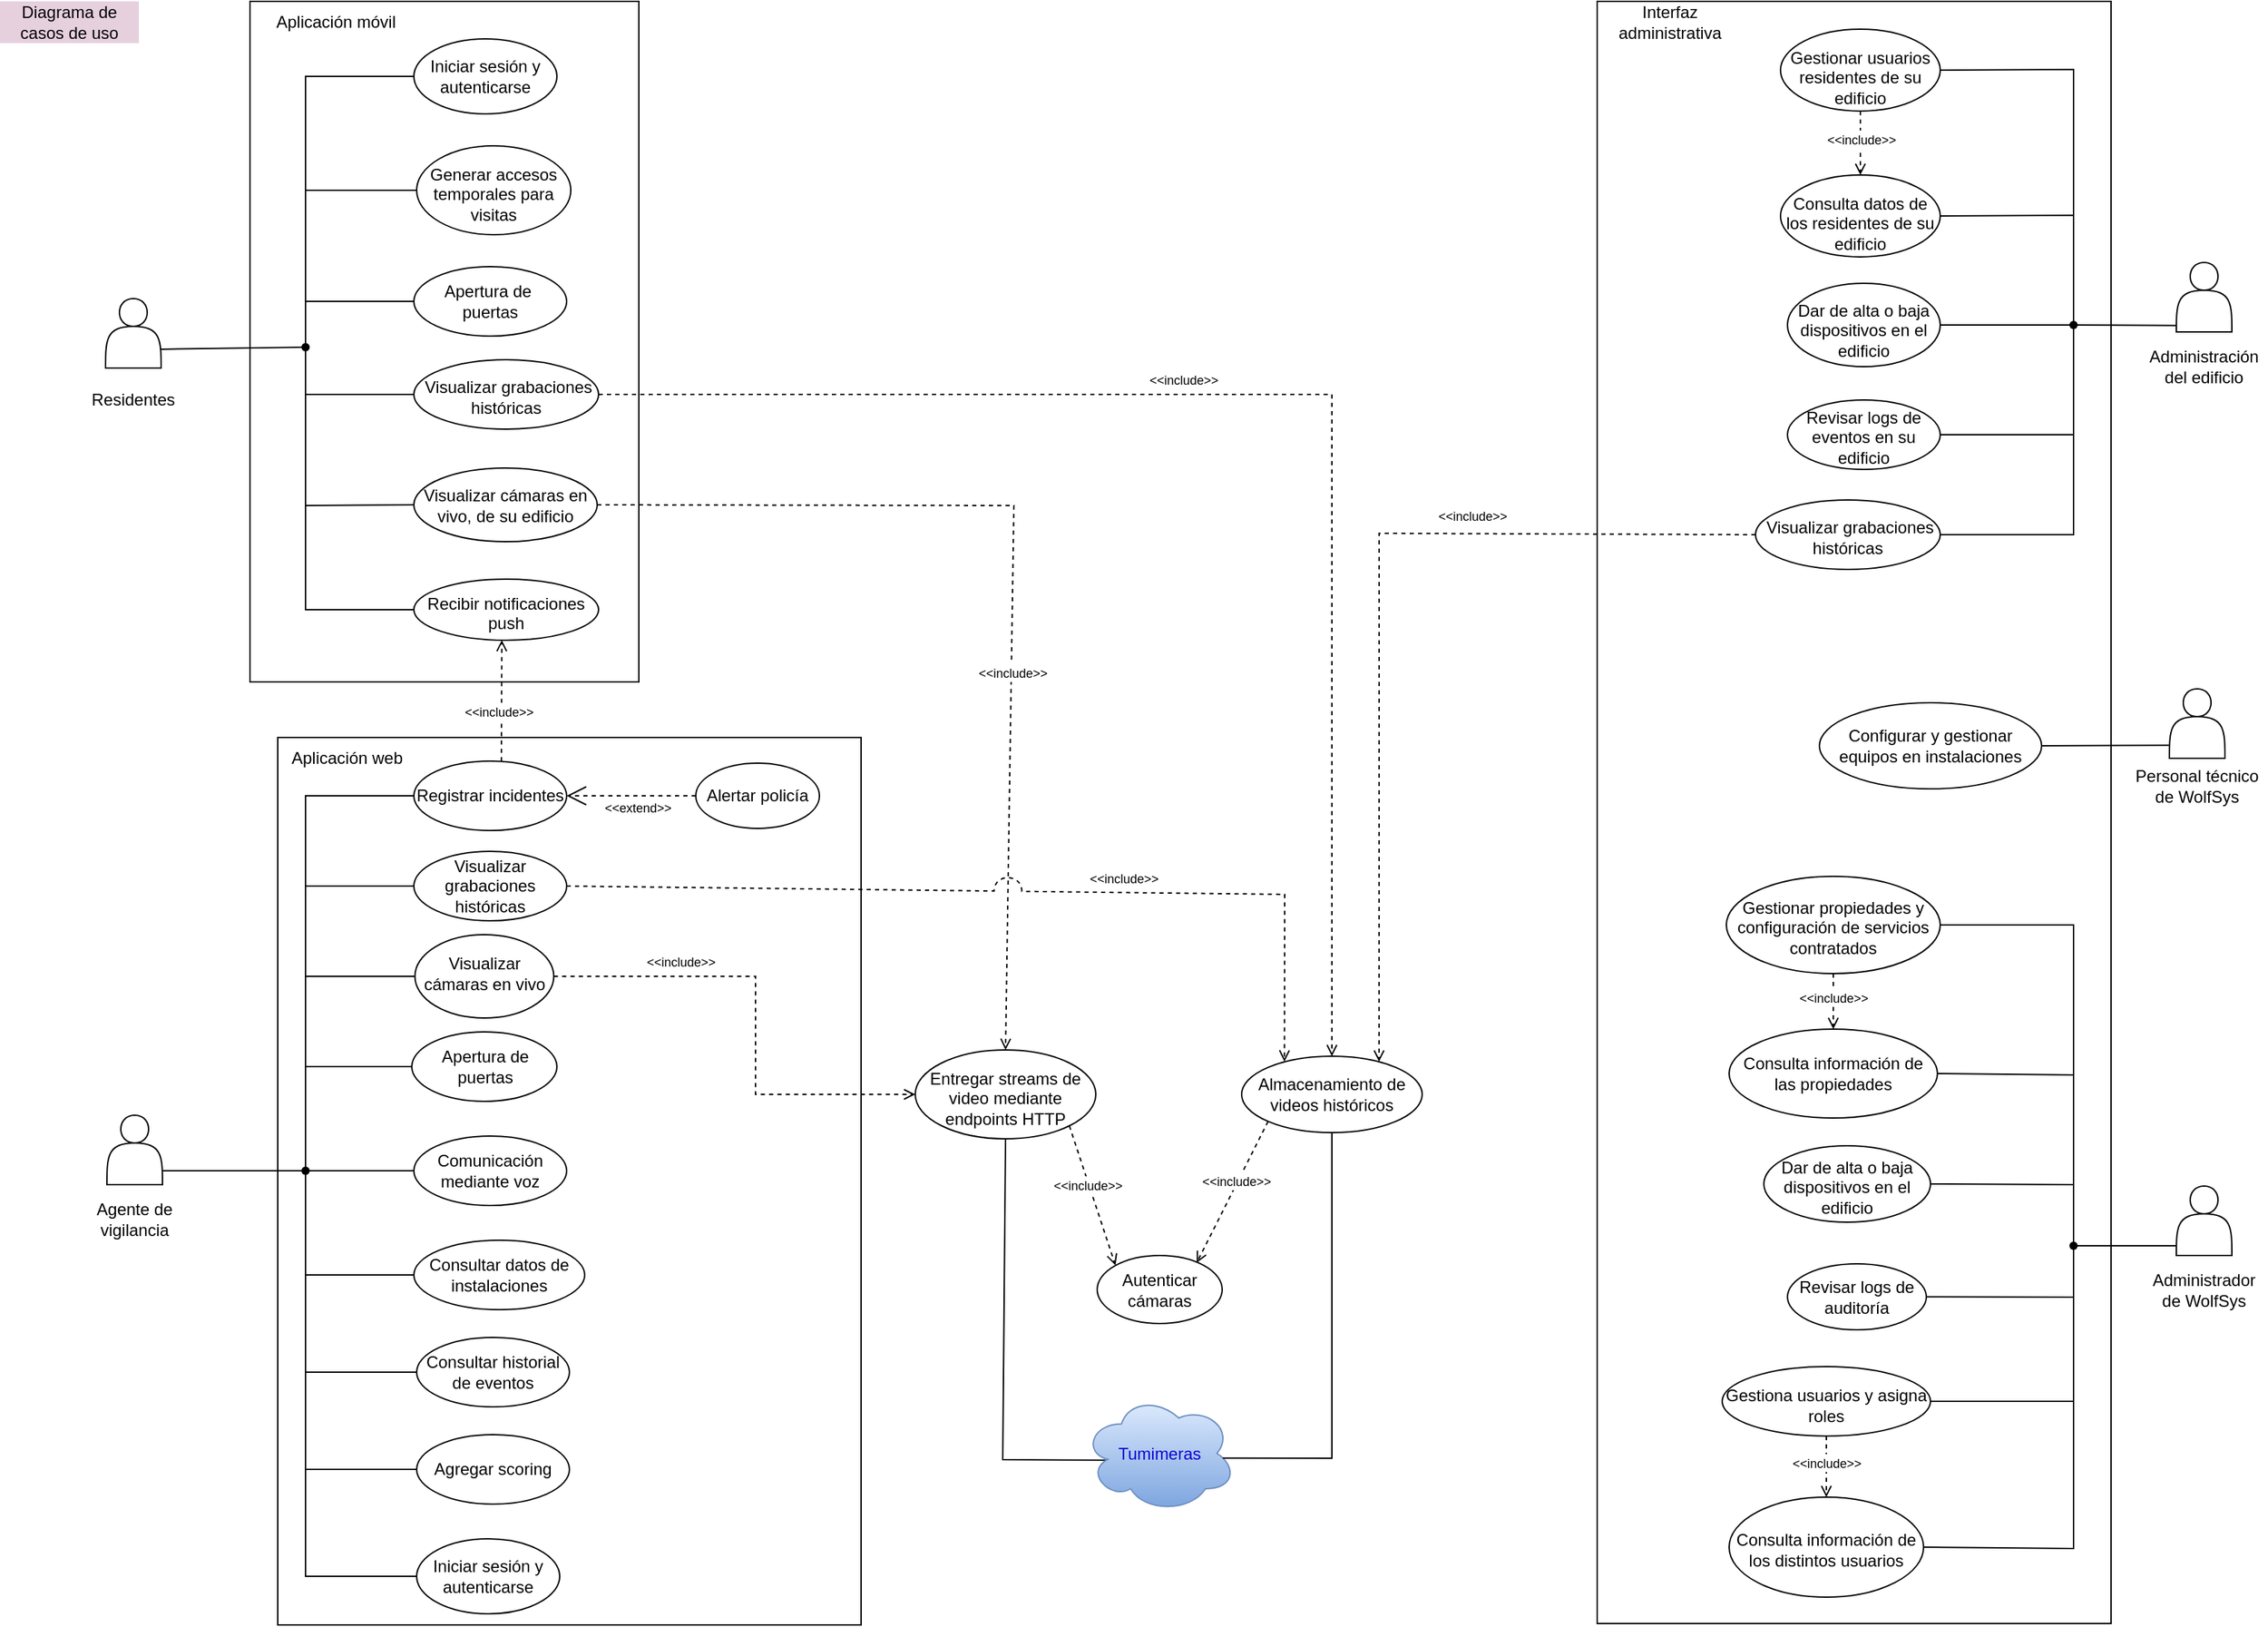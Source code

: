 <mxfile version="27.1.4">
  <diagram id="4iUrGiDWm0vwghRZuXir" name="Página-2">
    <mxGraphModel dx="1426" dy="823" grid="1" gridSize="10" guides="1" tooltips="1" connect="1" arrows="1" fold="1" page="1" pageScale="1" pageWidth="827" pageHeight="1169" math="0" shadow="0">
      <root>
        <mxCell id="0" />
        <mxCell id="1" parent="0" />
        <mxCell id="lQxWWNtqG4bDfmxigFCw-114" value="" style="group" parent="1" vertex="1" connectable="0">
          <mxGeometry x="1160" width="370" height="1168" as="geometry" />
        </mxCell>
        <mxCell id="lQxWWNtqG4bDfmxigFCw-115" value="" style="rounded=0;whiteSpace=wrap;html=1;fillColor=none;" parent="lQxWWNtqG4bDfmxigFCw-114" vertex="1">
          <mxGeometry width="370" height="1168" as="geometry" />
        </mxCell>
        <mxCell id="lQxWWNtqG4bDfmxigFCw-116" value="Interfaz administrativa" style="text;html=1;align=center;verticalAlign=middle;whiteSpace=wrap;rounded=0;" parent="lQxWWNtqG4bDfmxigFCw-114" vertex="1">
          <mxGeometry width="104.68" height="30" as="geometry" />
        </mxCell>
        <mxCell id="eDjh6nL97lz1F-s8YSqw-1" value="Diagrama de casos de uso" style="text;strokeColor=none;align=center;fillColor=#E6D0DE;html=1;verticalAlign=middle;whiteSpace=wrap;rounded=0;" parent="1" vertex="1">
          <mxGeometry x="10" width="100" height="30" as="geometry" />
        </mxCell>
        <mxCell id="KNWTGvwMhmIZGca2zw6_-7" value="&lt;div style=&quot;padding-top: 10px;&quot;&gt;&lt;font style=&quot;background-color: transparent; color: light-dark(rgb(0, 0, 0), rgb(255, 255, 255));&quot;&gt;G&lt;/font&gt;&lt;span style=&quot;background-color: transparent; color: light-dark(rgb(0, 0, 0), rgb(255, 255, 255));&quot;&gt;estionar usuarios residentes de su edificio&lt;/span&gt;&lt;/div&gt;" style="ellipse;whiteSpace=wrap;html=1;" parent="1" vertex="1">
          <mxGeometry x="1292" y="20" width="115" height="59" as="geometry" />
        </mxCell>
        <mxCell id="KNWTGvwMhmIZGca2zw6_-9" value="Dar de alta o baja dispositivos en el edificio" style="ellipse;whiteSpace=wrap;html=1;spacingTop=8;" parent="1" vertex="1">
          <mxGeometry x="1297" y="203" width="110" height="60" as="geometry" />
        </mxCell>
        <mxCell id="KNWTGvwMhmIZGca2zw6_-10" value="Revisar logs de eventos en su edificio" style="ellipse;whiteSpace=wrap;html=1;spacingTop=3;" parent="1" vertex="1">
          <mxGeometry x="1297" y="287" width="110" height="50" as="geometry" />
        </mxCell>
        <mxCell id="KNWTGvwMhmIZGca2zw6_-21" style="rounded=0;orthogonalLoop=1;jettySize=auto;html=1;entryX=1;entryY=0.5;entryDx=0;entryDy=0;endArrow=none;startFill=0;exitX=-0.008;exitY=0.813;exitDx=0;exitDy=0;exitPerimeter=0;" parent="1" source="KNWTGvwMhmIZGca2zw6_-15" target="KNWTGvwMhmIZGca2zw6_-16" edge="1">
          <mxGeometry relative="1" as="geometry" />
        </mxCell>
        <mxCell id="KNWTGvwMhmIZGca2zw6_-16" value="Configurar y gestionar equipos en instalaciones" style="ellipse;whiteSpace=wrap;html=1;" parent="1" vertex="1">
          <mxGeometry x="1320" y="505" width="160" height="62" as="geometry" />
        </mxCell>
        <mxCell id="jyVsmavHeeUqykLu8KDK-3" value="Apertura de&amp;nbsp;&lt;div&gt;puertas&lt;/div&gt;" style="ellipse;whiteSpace=wrap;html=1;" parent="1" vertex="1">
          <mxGeometry x="308" y="191" width="110" height="50" as="geometry" />
        </mxCell>
        <mxCell id="jyVsmavHeeUqykLu8KDK-9" value="Iniciar sesión y autenticarse" style="ellipse;whiteSpace=wrap;html=1;" parent="1" vertex="1">
          <mxGeometry x="308" y="27" width="103" height="54" as="geometry" />
        </mxCell>
        <mxCell id="lQxWWNtqG4bDfmxigFCw-46" style="rounded=0;orthogonalLoop=1;jettySize=auto;html=1;entryX=0.5;entryY=1;entryDx=0;entryDy=0;endArrow=none;startFill=0;exitX=0.153;exitY=0.558;exitDx=0;exitDy=0;exitPerimeter=0;" parent="1" source="fflOMiYAB2_iitW6ZZtB-2" target="dlPl0Mrd2QcQ7hibD2nx-1" edge="1">
          <mxGeometry relative="1" as="geometry">
            <mxPoint x="800.78" y="920.015" as="sourcePoint" />
            <mxPoint x="734" y="847" as="targetPoint" />
            <Array as="points">
              <mxPoint x="732" y="1050" />
            </Array>
          </mxGeometry>
        </mxCell>
        <mxCell id="fflOMiYAB2_iitW6ZZtB-2" value="Tumimeras" style="ellipse;shape=cloud;whiteSpace=wrap;html=1;fillColor=#dae8fc;strokeColor=#6c8ebf;gradientColor=#7ea6e0;fontColor=#0A03D5;" parent="1" vertex="1">
          <mxGeometry x="790" y="1003" width="110" height="85" as="geometry" />
        </mxCell>
        <mxCell id="dlPl0Mrd2QcQ7hibD2nx-1" value="Entregar streams de video mediante endpoints HTTP" style="ellipse;whiteSpace=wrap;html=1;spacingTop=5;" parent="1" vertex="1">
          <mxGeometry x="669" y="755" width="130" height="64" as="geometry" />
        </mxCell>
        <mxCell id="dlPl0Mrd2QcQ7hibD2nx-2" value="Almacenamiento de videos históricos" style="ellipse;whiteSpace=wrap;html=1;" parent="1" vertex="1">
          <mxGeometry x="904" y="759.5" width="130" height="55" as="geometry" />
        </mxCell>
        <mxCell id="EDgg9b5FQJ5HNzyZv6Cs-2" value="" style="group" parent="1" vertex="1" connectable="0">
          <mxGeometry x="76" y="227" width="60" height="90" as="geometry" />
        </mxCell>
        <mxCell id="KNWTGvwMhmIZGca2zw6_-30" value="" style="shape=actor;whiteSpace=wrap;html=1;" parent="EDgg9b5FQJ5HNzyZv6Cs-2" vertex="1">
          <mxGeometry x="10" y="-13" width="40" height="50" as="geometry" />
        </mxCell>
        <mxCell id="EDgg9b5FQJ5HNzyZv6Cs-1" value="Residentes" style="text;html=1;align=center;verticalAlign=middle;whiteSpace=wrap;rounded=0;" parent="EDgg9b5FQJ5HNzyZv6Cs-2" vertex="1">
          <mxGeometry y="45" width="60" height="30" as="geometry" />
        </mxCell>
        <mxCell id="EDgg9b5FQJ5HNzyZv6Cs-6" value="" style="group" parent="1" vertex="1" connectable="0">
          <mxGeometry x="1552" y="188" width="90" height="90" as="geometry" />
        </mxCell>
        <mxCell id="UINYbhBxGCAPwCGBpaNX-1" value="" style="shape=actor;whiteSpace=wrap;html=1;" parent="EDgg9b5FQJ5HNzyZv6Cs-6" vertex="1">
          <mxGeometry x="25" width="40" height="50" as="geometry" />
        </mxCell>
        <mxCell id="EDgg9b5FQJ5HNzyZv6Cs-5" value="Administración del edificio" style="text;html=1;align=center;verticalAlign=middle;whiteSpace=wrap;rounded=0;" parent="EDgg9b5FQJ5HNzyZv6Cs-6" vertex="1">
          <mxGeometry y="60" width="90" height="30" as="geometry" />
        </mxCell>
        <mxCell id="EDgg9b5FQJ5HNzyZv6Cs-8" value="" style="group" parent="1" vertex="1" connectable="0">
          <mxGeometry x="1542" y="495" width="100" height="90" as="geometry" />
        </mxCell>
        <mxCell id="lQxWWNtqG4bDfmxigFCw-42" value="" style="group" parent="EDgg9b5FQJ5HNzyZv6Cs-8" vertex="1" connectable="0">
          <mxGeometry width="100" height="90" as="geometry" />
        </mxCell>
        <mxCell id="KNWTGvwMhmIZGca2zw6_-15" value="" style="shape=actor;whiteSpace=wrap;html=1;" parent="lQxWWNtqG4bDfmxigFCw-42" vertex="1">
          <mxGeometry x="30" width="40" height="50" as="geometry" />
        </mxCell>
        <mxCell id="EDgg9b5FQJ5HNzyZv6Cs-7" value="Personal técnico&lt;div&gt;de WolfSys&lt;/div&gt;" style="text;html=1;align=center;verticalAlign=middle;whiteSpace=wrap;rounded=0;" parent="lQxWWNtqG4bDfmxigFCw-42" vertex="1">
          <mxGeometry y="50" width="100" height="40" as="geometry" />
        </mxCell>
        <mxCell id="EDgg9b5FQJ5HNzyZv6Cs-14" value="Gestionar propiedades y configuración de servicios contratados" style="ellipse;whiteSpace=wrap;html=1;spacingTop=3;" parent="1" vertex="1">
          <mxGeometry x="1253" y="630" width="154" height="70" as="geometry" />
        </mxCell>
        <mxCell id="EDgg9b5FQJ5HNzyZv6Cs-16" value="Dar de alta o baja dispositivos en el edificio" style="ellipse;whiteSpace=wrap;html=1;spacingTop=4;" parent="1" vertex="1">
          <mxGeometry x="1280" y="824" width="120" height="55" as="geometry" />
        </mxCell>
        <mxCell id="EDgg9b5FQJ5HNzyZv6Cs-17" value="Revisar logs de auditoría" style="ellipse;whiteSpace=wrap;html=1;" parent="1" vertex="1">
          <mxGeometry x="1297" y="909" width="100" height="47.5" as="geometry" />
        </mxCell>
        <mxCell id="EDgg9b5FQJ5HNzyZv6Cs-18" value="" style="group" parent="1" vertex="1" connectable="0">
          <mxGeometry x="1552" y="853" width="90" height="90" as="geometry" />
        </mxCell>
        <mxCell id="EDgg9b5FQJ5HNzyZv6Cs-19" value="" style="shape=actor;whiteSpace=wrap;html=1;" parent="EDgg9b5FQJ5HNzyZv6Cs-18" vertex="1">
          <mxGeometry x="25" width="40" height="50" as="geometry" />
        </mxCell>
        <mxCell id="EDgg9b5FQJ5HNzyZv6Cs-20" value="Administrador de WolfSys" style="text;html=1;align=center;verticalAlign=middle;whiteSpace=wrap;rounded=0;" parent="EDgg9b5FQJ5HNzyZv6Cs-18" vertex="1">
          <mxGeometry y="60" width="90" height="30" as="geometry" />
        </mxCell>
        <mxCell id="C1ZqNo3g0uRj0quv4tJb-1" value="" style="endArrow=none;html=1;rounded=0;entryX=0.39;entryY=0.57;entryDx=0;entryDy=0;entryPerimeter=0;exitX=0.985;exitY=0.729;exitDx=0;exitDy=0;exitPerimeter=0;" parent="1" source="KNWTGvwMhmIZGca2zw6_-30" target="C1ZqNo3g0uRj0quv4tJb-5" edge="1">
          <mxGeometry width="50" height="50" relative="1" as="geometry">
            <mxPoint x="131" y="281" as="sourcePoint" />
            <mxPoint x="225" y="283" as="targetPoint" />
          </mxGeometry>
        </mxCell>
        <mxCell id="C1ZqNo3g0uRj0quv4tJb-5" value="" style="shape=waypoint;sketch=0;fillStyle=solid;size=6;pointerEvents=1;points=[];fillColor=none;resizable=0;rotatable=0;perimeter=centerPerimeter;snapToPoint=1;" parent="1" vertex="1">
          <mxGeometry x="220" y="239" width="20" height="20" as="geometry" />
        </mxCell>
        <mxCell id="C1ZqNo3g0uRj0quv4tJb-8" value="" style="endArrow=none;html=1;rounded=0;entryX=0;entryY=0.5;entryDx=0;entryDy=0;exitX=0.567;exitY=0.4;exitDx=0;exitDy=0;exitPerimeter=0;startFill=0;" parent="1" source="C1ZqNo3g0uRj0quv4tJb-5" target="lQxWWNtqG4bDfmxigFCw-40" edge="1">
          <mxGeometry width="50" height="50" relative="1" as="geometry">
            <mxPoint x="230" y="313.0" as="sourcePoint" />
            <mxPoint x="308.0" y="437.5" as="targetPoint" />
            <Array as="points">
              <mxPoint x="230" y="438" />
            </Array>
          </mxGeometry>
        </mxCell>
        <mxCell id="C1ZqNo3g0uRj0quv4tJb-9" value="" style="endArrow=none;html=1;rounded=0;exitX=0.983;exitY=0.739;exitDx=0;exitDy=0;exitPerimeter=0;entryX=0;entryY=0.5;entryDx=0;entryDy=0;startFill=0;" parent="1" source="C1ZqNo3g0uRj0quv4tJb-5" target="lQxWWNtqG4bDfmxigFCw-52" edge="1">
          <mxGeometry width="50" height="50" relative="1" as="geometry">
            <mxPoint x="230" y="313.0" as="sourcePoint" />
            <mxPoint x="308.0" y="283.0" as="targetPoint" />
            <Array as="points">
              <mxPoint x="230" y="283" />
            </Array>
          </mxGeometry>
        </mxCell>
        <mxCell id="C1ZqNo3g0uRj0quv4tJb-11" value="" style="endArrow=none;html=1;rounded=0;entryX=0;entryY=0.5;entryDx=0;entryDy=0;exitX=0.606;exitY=0.578;exitDx=0;exitDy=0;exitPerimeter=0;startFill=0;" parent="1" source="C1ZqNo3g0uRj0quv4tJb-5" target="lQxWWNtqG4bDfmxigFCw-38" edge="1">
          <mxGeometry width="50" height="50" relative="1" as="geometry">
            <mxPoint x="230" y="313.0" as="sourcePoint" />
            <mxPoint x="308.0" y="363.0" as="targetPoint" />
            <Array as="points">
              <mxPoint x="230" y="363" />
            </Array>
          </mxGeometry>
        </mxCell>
        <mxCell id="C1ZqNo3g0uRj0quv4tJb-12" value="" style="endArrow=none;html=1;rounded=0;exitX=0.578;exitY=0.417;exitDx=0;exitDy=0;exitPerimeter=0;entryX=0;entryY=0.5;entryDx=0;entryDy=0;startFill=0;" parent="1" source="C1ZqNo3g0uRj0quv4tJb-5" target="jyVsmavHeeUqykLu8KDK-3" edge="1">
          <mxGeometry width="50" height="50" relative="1" as="geometry">
            <mxPoint x="230" y="313.0" as="sourcePoint" />
            <mxPoint x="301" y="435" as="targetPoint" />
            <Array as="points">
              <mxPoint x="230" y="216" />
            </Array>
          </mxGeometry>
        </mxCell>
        <mxCell id="f7MZcF2hOfcb5W9NIZy4-7" value="Comunicación mediante voz" style="ellipse;whiteSpace=wrap;html=1;" parent="1" vertex="1">
          <mxGeometry x="308" y="817" width="110" height="50" as="geometry" />
        </mxCell>
        <mxCell id="KNWTGvwMhmIZGca2zw6_-3" value="Consultar historial de eventos" style="ellipse;whiteSpace=wrap;html=1;" parent="1" vertex="1">
          <mxGeometry x="310" y="962" width="110" height="50" as="geometry" />
        </mxCell>
        <mxCell id="lQxWWNtqG4bDfmxigFCw-9" value="" style="endArrow=none;html=1;rounded=0;exitX=0.202;exitY=0.43;exitDx=0;exitDy=0;exitPerimeter=0;entryX=0;entryY=0.5;entryDx=0;entryDy=0;startFill=0;" parent="1" source="C1ZqNo3g0uRj0quv4tJb-5" target="lQxWWNtqG4bDfmxigFCw-53" edge="1">
          <mxGeometry width="50" height="50" relative="1" as="geometry">
            <mxPoint x="230" y="294" as="sourcePoint" />
            <mxPoint x="308.0" y="136.0" as="targetPoint" />
            <Array as="points">
              <mxPoint x="230" y="136" />
            </Array>
          </mxGeometry>
        </mxCell>
        <mxCell id="lQxWWNtqG4bDfmxigFCw-13" value="" style="group" parent="1" vertex="1" connectable="0">
          <mxGeometry x="77" y="802" width="60" height="90" as="geometry" />
        </mxCell>
        <mxCell id="3rKT1oW1F4L3wXqMYrQt-2" value="" style="shape=actor;whiteSpace=wrap;html=1;" parent="lQxWWNtqG4bDfmxigFCw-13" vertex="1">
          <mxGeometry x="10" width="40" height="50" as="geometry" />
        </mxCell>
        <mxCell id="EDgg9b5FQJ5HNzyZv6Cs-3" value="Agente de&lt;div&gt;vigilancia&lt;/div&gt;" style="text;html=1;align=center;verticalAlign=middle;whiteSpace=wrap;rounded=0;" parent="lQxWWNtqG4bDfmxigFCw-13" vertex="1">
          <mxGeometry y="60" width="60" height="30" as="geometry" />
        </mxCell>
        <mxCell id="lQxWWNtqG4bDfmxigFCw-15" value="" style="endArrow=none;html=1;rounded=0;exitX=0.998;exitY=0.8;exitDx=0;exitDy=0;entryX=0.39;entryY=0.57;entryDx=0;entryDy=0;entryPerimeter=0;exitPerimeter=0;" parent="1" source="3rKT1oW1F4L3wXqMYrQt-2" target="lQxWWNtqG4bDfmxigFCw-16" edge="1">
          <mxGeometry width="50" height="50" relative="1" as="geometry">
            <mxPoint x="127" y="843" as="sourcePoint" />
            <mxPoint x="225" y="843" as="targetPoint" />
          </mxGeometry>
        </mxCell>
        <mxCell id="lQxWWNtqG4bDfmxigFCw-16" value="" style="shape=waypoint;sketch=0;fillStyle=solid;size=6;pointerEvents=1;points=[];fillColor=none;resizable=0;rotatable=0;perimeter=centerPerimeter;snapToPoint=1;" parent="1" vertex="1">
          <mxGeometry x="220" y="832" width="20" height="20" as="geometry" />
        </mxCell>
        <mxCell id="lQxWWNtqG4bDfmxigFCw-17" value="" style="endArrow=none;html=1;rounded=0;entryX=0;entryY=0.5;entryDx=0;entryDy=0;exitX=0.567;exitY=0.4;exitDx=0;exitDy=0;exitPerimeter=0;startFill=0;" parent="1" source="lQxWWNtqG4bDfmxigFCw-16" target="lQxWWNtqG4bDfmxigFCw-36" edge="1">
          <mxGeometry width="50" height="50" relative="1" as="geometry">
            <mxPoint x="230" y="873.0" as="sourcePoint" />
            <mxPoint x="308.0" y="987" as="targetPoint" />
            <Array as="points">
              <mxPoint x="230" y="1057" />
            </Array>
          </mxGeometry>
        </mxCell>
        <mxCell id="lQxWWNtqG4bDfmxigFCw-18" value="" style="endArrow=none;html=1;rounded=0;exitX=0.983;exitY=0.739;exitDx=0;exitDy=0;exitPerimeter=0;entryX=0;entryY=0.5;entryDx=0;entryDy=0;startFill=0;" parent="1" source="lQxWWNtqG4bDfmxigFCw-16" target="f7MZcF2hOfcb5W9NIZy4-7" edge="1">
          <mxGeometry width="50" height="50" relative="1" as="geometry">
            <mxPoint x="230" y="873.0" as="sourcePoint" />
            <mxPoint x="308" y="843" as="targetPoint" />
          </mxGeometry>
        </mxCell>
        <mxCell id="lQxWWNtqG4bDfmxigFCw-19" value="" style="endArrow=none;html=1;rounded=0;entryX=0;entryY=0.5;entryDx=0;entryDy=0;exitX=0.606;exitY=0.578;exitDx=0;exitDy=0;exitPerimeter=0;startFill=0;" parent="1" source="lQxWWNtqG4bDfmxigFCw-16" target="KNWTGvwMhmIZGca2zw6_-3" edge="1">
          <mxGeometry width="50" height="50" relative="1" as="geometry">
            <mxPoint x="230" y="873.0" as="sourcePoint" />
            <mxPoint x="308" y="923" as="targetPoint" />
            <Array as="points">
              <mxPoint x="230" y="987" />
            </Array>
          </mxGeometry>
        </mxCell>
        <mxCell id="lQxWWNtqG4bDfmxigFCw-20" value="" style="endArrow=none;html=1;rounded=0;exitX=0.578;exitY=0.417;exitDx=0;exitDy=0;exitPerimeter=0;entryX=0;entryY=0.5;entryDx=0;entryDy=0;startFill=0;" parent="1" source="lQxWWNtqG4bDfmxigFCw-16" target="lQxWWNtqG4bDfmxigFCw-64" edge="1">
          <mxGeometry width="50" height="50" relative="1" as="geometry">
            <mxPoint x="230" y="808.0" as="sourcePoint" />
            <mxPoint x="308.0" y="702" as="targetPoint" />
            <Array as="points">
              <mxPoint x="230" y="702" />
            </Array>
          </mxGeometry>
        </mxCell>
        <mxCell id="lQxWWNtqG4bDfmxigFCw-21" value="" style="endArrow=none;html=1;rounded=0;exitX=0.202;exitY=0.43;exitDx=0;exitDy=0;exitPerimeter=0;entryX=0;entryY=0.5;entryDx=0;entryDy=0;startFill=0;" parent="1" source="lQxWWNtqG4bDfmxigFCw-16" target="lQxWWNtqG4bDfmxigFCw-65" edge="1">
          <mxGeometry width="50" height="50" relative="1" as="geometry">
            <mxPoint x="230" y="789" as="sourcePoint" />
            <mxPoint x="308" y="637" as="targetPoint" />
            <Array as="points">
              <mxPoint x="230" y="637" />
            </Array>
          </mxGeometry>
        </mxCell>
        <mxCell id="lQxWWNtqG4bDfmxigFCw-22" value="" style="endArrow=none;html=1;rounded=0;exitX=0.762;exitY=0.121;exitDx=0;exitDy=0;exitPerimeter=0;entryX=0;entryY=0.5;entryDx=0;entryDy=0;startFill=0;" parent="1" source="lQxWWNtqG4bDfmxigFCw-16" target="lQxWWNtqG4bDfmxigFCw-33" edge="1">
          <mxGeometry width="50" height="50" relative="1" as="geometry">
            <mxPoint x="291" y="818" as="sourcePoint" />
            <mxPoint x="308" y="572" as="targetPoint" />
            <Array as="points">
              <mxPoint x="230" y="572" />
            </Array>
          </mxGeometry>
        </mxCell>
        <mxCell id="lQxWWNtqG4bDfmxigFCw-23" value="Iniciar sesión y autenticarse" style="ellipse;whiteSpace=wrap;html=1;" parent="1" vertex="1">
          <mxGeometry x="310" y="1107" width="103" height="54" as="geometry" />
        </mxCell>
        <mxCell id="lQxWWNtqG4bDfmxigFCw-30" value="" style="endArrow=none;html=1;rounded=0;entryX=0;entryY=0.5;entryDx=0;entryDy=0;exitX=0.398;exitY=0.917;exitDx=0;exitDy=0;exitPerimeter=0;startFill=0;" parent="1" source="lQxWWNtqG4bDfmxigFCw-16" target="lQxWWNtqG4bDfmxigFCw-23" edge="1">
          <mxGeometry width="50" height="50" relative="1" as="geometry">
            <mxPoint x="230" y="922" as="sourcePoint" />
            <mxPoint x="308" y="1067" as="targetPoint" />
            <Array as="points">
              <mxPoint x="230" y="1134" />
            </Array>
          </mxGeometry>
        </mxCell>
        <mxCell id="lQxWWNtqG4bDfmxigFCw-31" value="" style="endArrow=none;html=1;rounded=0;exitX=0.337;exitY=0.063;exitDx=0;exitDy=0;exitPerimeter=0;entryX=0;entryY=0.5;entryDx=0;entryDy=0;strokeColor=default;startFill=0;" parent="1" source="C1ZqNo3g0uRj0quv4tJb-5" target="jyVsmavHeeUqykLu8KDK-9" edge="1">
          <mxGeometry width="50" height="50" relative="1" as="geometry">
            <mxPoint x="230" y="163" as="sourcePoint" />
            <mxPoint x="308" y="51" as="targetPoint" />
            <Array as="points">
              <mxPoint x="230" y="54" />
            </Array>
          </mxGeometry>
        </mxCell>
        <mxCell id="lQxWWNtqG4bDfmxigFCw-32" value="Alertar policía" style="ellipse;whiteSpace=wrap;html=1;" parent="1" vertex="1">
          <mxGeometry x="511" y="548.5" width="89" height="47" as="geometry" />
        </mxCell>
        <mxCell id="lQxWWNtqG4bDfmxigFCw-33" value="Registrar incidentes" style="ellipse;whiteSpace=wrap;html=1;" parent="1" vertex="1">
          <mxGeometry x="308" y="547" width="110" height="50" as="geometry" />
        </mxCell>
        <mxCell id="lQxWWNtqG4bDfmxigFCw-34" value="&amp;lt;&amp;lt;extend&amp;gt;&amp;gt;" style="endArrow=open;endSize=12;dashed=1;html=1;rounded=0;exitX=0;exitY=0.5;exitDx=0;exitDy=0;entryX=1;entryY=0.5;entryDx=0;entryDy=0;fontSize=9;" parent="1" source="lQxWWNtqG4bDfmxigFCw-32" target="lQxWWNtqG4bDfmxigFCw-33" edge="1">
          <mxGeometry x="-0.097" y="9" width="160" relative="1" as="geometry">
            <mxPoint x="633" y="200" as="sourcePoint" />
            <mxPoint x="737" y="67" as="targetPoint" />
            <mxPoint as="offset" />
          </mxGeometry>
        </mxCell>
        <mxCell id="lQxWWNtqG4bDfmxigFCw-36" value="Agregar scoring" style="ellipse;whiteSpace=wrap;html=1;" parent="1" vertex="1">
          <mxGeometry x="310" y="1032" width="110" height="50" as="geometry" />
        </mxCell>
        <mxCell id="lQxWWNtqG4bDfmxigFCw-38" value="Visualizar cámaras en vivo, de su edificio" style="ellipse;whiteSpace=wrap;html=1;" parent="1" vertex="1">
          <mxGeometry x="308" y="336" width="132" height="53" as="geometry" />
        </mxCell>
        <mxCell id="lQxWWNtqG4bDfmxigFCw-40" value="&lt;div style=&quot;padding-top: 5px;&quot;&gt;&lt;span style=&quot;background-color: transparent; color: light-dark(rgb(0, 0, 0), rgb(255, 255, 255));&quot;&gt;Recibir notificaciones push&lt;/span&gt;&lt;/div&gt;" style="ellipse;whiteSpace=wrap;html=1;" parent="1" vertex="1">
          <mxGeometry x="308" y="416" width="133" height="44" as="geometry" />
        </mxCell>
        <mxCell id="lQxWWNtqG4bDfmxigFCw-41" style="rounded=0;orthogonalLoop=1;jettySize=auto;html=1;entryX=0.476;entryY=0.996;entryDx=0;entryDy=0;entryPerimeter=0;exitX=0.573;exitY=0.003;exitDx=0;exitDy=0;exitPerimeter=0;endArrow=open;startFill=0;endFill=0;dashed=1;" parent="1" source="lQxWWNtqG4bDfmxigFCw-33" target="lQxWWNtqG4bDfmxigFCw-40" edge="1">
          <mxGeometry relative="1" as="geometry">
            <mxPoint x="371" y="551" as="sourcePoint" />
          </mxGeometry>
        </mxCell>
        <mxCell id="lQxWWNtqG4bDfmxigFCw-43" value="&lt;font style=&quot;font-size: 9px;&quot;&gt;&amp;lt;&amp;lt;include&amp;gt;&amp;gt;&lt;/font&gt;" style="edgeLabel;html=1;align=center;verticalAlign=middle;resizable=0;points=[];" parent="lQxWWNtqG4bDfmxigFCw-41" vertex="1" connectable="0">
          <mxGeometry x="0.02" relative="1" as="geometry">
            <mxPoint x="-2" y="8" as="offset" />
          </mxGeometry>
        </mxCell>
        <mxCell id="lQxWWNtqG4bDfmxigFCw-49" style="rounded=0;orthogonalLoop=1;jettySize=auto;html=1;exitX=1;exitY=1;exitDx=0;exitDy=0;endArrow=open;startFill=0;endFill=0;dashed=1;entryX=0;entryY=0;entryDx=0;entryDy=0;" parent="1" source="dlPl0Mrd2QcQ7hibD2nx-1" target="lQxWWNtqG4bDfmxigFCw-45" edge="1">
          <mxGeometry relative="1" as="geometry">
            <mxPoint x="574" y="658" as="sourcePoint" />
            <mxPoint x="849" y="682" as="targetPoint" />
          </mxGeometry>
        </mxCell>
        <mxCell id="lQxWWNtqG4bDfmxigFCw-50" value="&lt;font style=&quot;font-size: 9px;&quot;&gt;&amp;lt;&amp;lt;include&amp;gt;&amp;gt;&lt;/font&gt;" style="edgeLabel;html=1;align=center;verticalAlign=middle;resizable=0;points=[];" parent="lQxWWNtqG4bDfmxigFCw-49" vertex="1" connectable="0">
          <mxGeometry x="0.02" relative="1" as="geometry">
            <mxPoint x="-4" y="-9" as="offset" />
          </mxGeometry>
        </mxCell>
        <mxCell id="lQxWWNtqG4bDfmxigFCw-52" value="&amp;nbsp;Visualizar grabaciones históricas" style="ellipse;whiteSpace=wrap;html=1;spacingTop=3;" parent="1" vertex="1">
          <mxGeometry x="308" y="258" width="133" height="50" as="geometry" />
        </mxCell>
        <mxCell id="lQxWWNtqG4bDfmxigFCw-53" value="Generar accesos temporales para visitas" style="ellipse;whiteSpace=wrap;html=1;spacingTop=5;" parent="1" vertex="1">
          <mxGeometry x="310" y="104" width="111" height="64" as="geometry" />
        </mxCell>
        <mxCell id="lQxWWNtqG4bDfmxigFCw-55" style="rounded=0;orthogonalLoop=1;jettySize=auto;html=1;entryX=0.5;entryY=1;entryDx=0;entryDy=0;endArrow=none;startFill=0;exitX=0.913;exitY=0.539;exitDx=0;exitDy=0;exitPerimeter=0;" parent="1" source="fflOMiYAB2_iitW6ZZtB-2" target="dlPl0Mrd2QcQ7hibD2nx-2" edge="1">
          <mxGeometry relative="1" as="geometry">
            <mxPoint x="861" y="945" as="sourcePoint" />
            <mxPoint x="794" y="872" as="targetPoint" />
            <Array as="points">
              <mxPoint x="969" y="1049" />
            </Array>
          </mxGeometry>
        </mxCell>
        <mxCell id="lQxWWNtqG4bDfmxigFCw-56" style="rounded=0;orthogonalLoop=1;jettySize=auto;html=1;exitX=0;exitY=1;exitDx=0;exitDy=0;endArrow=open;startFill=0;endFill=0;dashed=1;entryX=0.796;entryY=0.108;entryDx=0;entryDy=0;entryPerimeter=0;" parent="1" source="dlPl0Mrd2QcQ7hibD2nx-2" target="lQxWWNtqG4bDfmxigFCw-45" edge="1">
          <mxGeometry relative="1" as="geometry">
            <mxPoint x="794" y="812" as="sourcePoint" />
            <mxPoint x="826" y="829" as="targetPoint" />
          </mxGeometry>
        </mxCell>
        <mxCell id="lQxWWNtqG4bDfmxigFCw-57" value="&lt;font style=&quot;font-size: 9px;&quot;&gt;&amp;lt;&amp;lt;include&amp;gt;&amp;gt;&lt;/font&gt;" style="edgeLabel;html=1;align=center;verticalAlign=middle;resizable=0;points=[];" parent="lQxWWNtqG4bDfmxigFCw-56" vertex="1" connectable="0">
          <mxGeometry x="0.02" relative="1" as="geometry">
            <mxPoint x="3" y="-9" as="offset" />
          </mxGeometry>
        </mxCell>
        <mxCell id="lQxWWNtqG4bDfmxigFCw-45" value="Autenticar cámaras" style="ellipse;whiteSpace=wrap;html=1;spacingTop=0;" parent="1" vertex="1">
          <mxGeometry x="800" y="903" width="90" height="49" as="geometry" />
        </mxCell>
        <mxCell id="lQxWWNtqG4bDfmxigFCw-58" value="Consultar datos de instalaciones" style="ellipse;whiteSpace=wrap;html=1;" parent="1" vertex="1">
          <mxGeometry x="308" y="892" width="123" height="50" as="geometry" />
        </mxCell>
        <mxCell id="lQxWWNtqG4bDfmxigFCw-59" value="Apertura de puertas" style="ellipse;whiteSpace=wrap;html=1;" parent="1" vertex="1">
          <mxGeometry x="306.5" y="742" width="104.5" height="50" as="geometry" />
        </mxCell>
        <mxCell id="lQxWWNtqG4bDfmxigFCw-60" value="" style="endArrow=none;html=1;rounded=0;exitX=0.257;exitY=0.429;exitDx=0;exitDy=0;exitPerimeter=0;entryX=0;entryY=0.5;entryDx=0;entryDy=0;startFill=0;" parent="1" source="lQxWWNtqG4bDfmxigFCw-16" target="lQxWWNtqG4bDfmxigFCw-59" edge="1">
          <mxGeometry width="50" height="50" relative="1" as="geometry">
            <mxPoint x="271" y="862" as="sourcePoint" />
            <mxPoint x="349" y="722" as="targetPoint" />
            <Array as="points">
              <mxPoint x="230" y="767" />
            </Array>
          </mxGeometry>
        </mxCell>
        <mxCell id="lQxWWNtqG4bDfmxigFCw-61" value="" style="endArrow=none;html=1;rounded=0;exitX=0.357;exitY=0.533;exitDx=0;exitDy=0;exitPerimeter=0;entryX=0;entryY=0.5;entryDx=0;entryDy=0;startFill=0;" parent="1" source="lQxWWNtqG4bDfmxigFCw-16" target="lQxWWNtqG4bDfmxigFCw-58" edge="1">
          <mxGeometry width="50" height="50" relative="1" as="geometry">
            <mxPoint x="221" y="1032" as="sourcePoint" />
            <mxPoint x="299" y="892" as="targetPoint" />
            <Array as="points">
              <mxPoint x="230" y="917" />
            </Array>
          </mxGeometry>
        </mxCell>
        <mxCell id="lQxWWNtqG4bDfmxigFCw-62" style="rounded=0;orthogonalLoop=1;jettySize=auto;html=1;entryX=0;entryY=0.5;entryDx=0;entryDy=0;exitX=1;exitY=0.5;exitDx=0;exitDy=0;endArrow=open;startFill=0;endFill=0;dashed=1;" parent="1" source="lQxWWNtqG4bDfmxigFCw-64" target="dlPl0Mrd2QcQ7hibD2nx-1" edge="1">
          <mxGeometry relative="1" as="geometry">
            <mxPoint x="471" y="687" as="sourcePoint" />
            <mxPoint x="494" y="592" as="targetPoint" />
            <Array as="points">
              <mxPoint x="554" y="702" />
              <mxPoint x="554" y="787" />
            </Array>
          </mxGeometry>
        </mxCell>
        <mxCell id="lQxWWNtqG4bDfmxigFCw-63" value="&lt;font style=&quot;font-size: 9px;&quot;&gt;&amp;lt;&amp;lt;include&amp;gt;&amp;gt;&lt;/font&gt;" style="edgeLabel;html=1;align=center;verticalAlign=middle;resizable=0;points=[];" parent="lQxWWNtqG4bDfmxigFCw-62" vertex="1" connectable="0">
          <mxGeometry x="0.02" relative="1" as="geometry">
            <mxPoint x="-54" y="-42" as="offset" />
          </mxGeometry>
        </mxCell>
        <mxCell id="lQxWWNtqG4bDfmxigFCw-64" value="Visualizar cámaras en vivo" style="ellipse;whiteSpace=wrap;html=1;spacingTop=-4;" parent="1" vertex="1">
          <mxGeometry x="308.75" y="672" width="100" height="60" as="geometry" />
        </mxCell>
        <mxCell id="lQxWWNtqG4bDfmxigFCw-65" value="Visualizar grabaciones históricas" style="ellipse;whiteSpace=wrap;html=1;" parent="1" vertex="1">
          <mxGeometry x="308" y="612" width="110" height="50" as="geometry" />
        </mxCell>
        <mxCell id="lQxWWNtqG4bDfmxigFCw-66" style="rounded=0;orthogonalLoop=1;jettySize=auto;html=1;entryX=0.5;entryY=0;entryDx=0;entryDy=0;exitX=1;exitY=0.5;exitDx=0;exitDy=0;endArrow=open;startFill=0;endFill=0;dashed=1;" parent="1" source="lQxWWNtqG4bDfmxigFCw-38" target="dlPl0Mrd2QcQ7hibD2nx-1" edge="1">
          <mxGeometry relative="1" as="geometry">
            <mxPoint x="524" y="668" as="sourcePoint" />
            <mxPoint x="524" y="562" as="targetPoint" />
            <Array as="points">
              <mxPoint x="740" y="363" />
            </Array>
          </mxGeometry>
        </mxCell>
        <mxCell id="lQxWWNtqG4bDfmxigFCw-67" value="&lt;font style=&quot;font-size: 9px;&quot;&gt;&amp;lt;&amp;lt;include&amp;gt;&amp;gt;&lt;/font&gt;" style="edgeLabel;html=1;align=center;verticalAlign=middle;resizable=0;points=[];" parent="lQxWWNtqG4bDfmxigFCw-66" vertex="1" connectable="0">
          <mxGeometry x="0.02" relative="1" as="geometry">
            <mxPoint y="67" as="offset" />
          </mxGeometry>
        </mxCell>
        <mxCell id="lQxWWNtqG4bDfmxigFCw-68" style="rounded=0;orthogonalLoop=1;jettySize=auto;html=1;entryX=0.237;entryY=0.071;entryDx=0;entryDy=0;exitX=1;exitY=0.5;exitDx=0;exitDy=0;endArrow=open;startFill=0;endFill=0;dashed=1;jumpStyle=arc;jumpSize=20;entryPerimeter=0;" parent="1" source="lQxWWNtqG4bDfmxigFCw-65" target="dlPl0Mrd2QcQ7hibD2nx-2" edge="1">
          <mxGeometry relative="1" as="geometry">
            <mxPoint x="487" y="687" as="sourcePoint" />
            <mxPoint x="684" y="722" as="targetPoint" />
            <Array as="points">
              <mxPoint x="935" y="643" />
            </Array>
          </mxGeometry>
        </mxCell>
        <mxCell id="lQxWWNtqG4bDfmxigFCw-69" value="&lt;font style=&quot;font-size: 9px;&quot;&gt;&amp;lt;&amp;lt;include&amp;gt;&amp;gt;&lt;/font&gt;" style="edgeLabel;html=1;align=center;verticalAlign=middle;resizable=0;points=[];" parent="lQxWWNtqG4bDfmxigFCw-68" vertex="1" connectable="0">
          <mxGeometry x="0.02" relative="1" as="geometry">
            <mxPoint x="76" y="-10" as="offset" />
          </mxGeometry>
        </mxCell>
        <mxCell id="lQxWWNtqG4bDfmxigFCw-70" style="rounded=0;orthogonalLoop=1;jettySize=auto;html=1;entryX=0.5;entryY=0;entryDx=0;entryDy=0;exitX=1;exitY=0.5;exitDx=0;exitDy=0;endArrow=open;startFill=0;endFill=0;dashed=1;" parent="1" source="lQxWWNtqG4bDfmxigFCw-52" target="dlPl0Mrd2QcQ7hibD2nx-2" edge="1">
          <mxGeometry relative="1" as="geometry">
            <mxPoint x="768.5" y="372" as="sourcePoint" />
            <mxPoint x="999.5" y="733" as="targetPoint" />
            <Array as="points">
              <mxPoint x="969" y="283" />
            </Array>
          </mxGeometry>
        </mxCell>
        <mxCell id="lQxWWNtqG4bDfmxigFCw-71" value="&lt;font style=&quot;font-size: 9px;&quot;&gt;&amp;lt;&amp;lt;include&amp;gt;&amp;gt;&lt;/font&gt;" style="edgeLabel;html=1;align=center;verticalAlign=middle;resizable=0;points=[];" parent="lQxWWNtqG4bDfmxigFCw-70" vertex="1" connectable="0">
          <mxGeometry x="0.02" relative="1" as="geometry">
            <mxPoint x="-92" y="-11" as="offset" />
          </mxGeometry>
        </mxCell>
        <mxCell id="lQxWWNtqG4bDfmxigFCw-74" value="" style="endArrow=none;html=1;rounded=0;entryX=0.39;entryY=0.57;entryDx=0;entryDy=0;entryPerimeter=0;exitX=-0.009;exitY=0.861;exitDx=0;exitDy=0;exitPerimeter=0;" parent="1" source="EDgg9b5FQJ5HNzyZv6Cs-19" target="lQxWWNtqG4bDfmxigFCw-75" edge="1">
          <mxGeometry width="50" height="50" relative="1" as="geometry">
            <mxPoint x="1543" y="894" as="sourcePoint" />
            <mxPoint x="1167" y="919" as="targetPoint" />
          </mxGeometry>
        </mxCell>
        <mxCell id="lQxWWNtqG4bDfmxigFCw-75" value="" style="shape=waypoint;sketch=0;fillStyle=solid;size=6;pointerEvents=1;points=[];fillColor=none;resizable=0;rotatable=0;perimeter=centerPerimeter;snapToPoint=1;" parent="1" vertex="1">
          <mxGeometry x="1493" y="886" width="20" height="20" as="geometry" />
        </mxCell>
        <mxCell id="lQxWWNtqG4bDfmxigFCw-76" value="" style="endArrow=none;html=1;rounded=0;entryX=1;entryY=0.5;entryDx=0;entryDy=0;exitX=0.567;exitY=0.4;exitDx=0;exitDy=0;exitPerimeter=0;startFill=0;" parent="1" source="lQxWWNtqG4bDfmxigFCw-75" target="lQxWWNtqG4bDfmxigFCw-89" edge="1">
          <mxGeometry width="50" height="50" relative="1" as="geometry">
            <mxPoint x="1172" y="949" as="sourcePoint" />
            <mxPoint x="1250.0" y="1074" as="targetPoint" />
            <Array as="points">
              <mxPoint x="1503" y="1114" />
            </Array>
          </mxGeometry>
        </mxCell>
        <mxCell id="lQxWWNtqG4bDfmxigFCw-77" value="" style="endArrow=none;html=1;rounded=0;exitX=0.983;exitY=0.739;exitDx=0;exitDy=0;exitPerimeter=0;entryX=1;entryY=0.5;entryDx=0;entryDy=0;startFill=0;" parent="1" source="lQxWWNtqG4bDfmxigFCw-75" target="EDgg9b5FQJ5HNzyZv6Cs-17" edge="1">
          <mxGeometry width="50" height="50" relative="1" as="geometry">
            <mxPoint x="1172" y="949" as="sourcePoint" />
            <mxPoint x="1251.0" y="919.5" as="targetPoint" />
            <Array as="points">
              <mxPoint x="1503" y="933" />
            </Array>
          </mxGeometry>
        </mxCell>
        <mxCell id="lQxWWNtqG4bDfmxigFCw-78" value="" style="endArrow=none;html=1;rounded=0;entryX=1;entryY=0.5;entryDx=0;entryDy=0;exitX=0.606;exitY=0.578;exitDx=0;exitDy=0;exitPerimeter=0;startFill=0;" parent="1" source="lQxWWNtqG4bDfmxigFCw-75" target="lQxWWNtqG4bDfmxigFCw-88" edge="1">
          <mxGeometry width="50" height="50" relative="1" as="geometry">
            <mxPoint x="1172" y="949" as="sourcePoint" />
            <mxPoint x="1250.0" y="998.5" as="targetPoint" />
            <Array as="points">
              <mxPoint x="1503" y="1008" />
            </Array>
          </mxGeometry>
        </mxCell>
        <mxCell id="lQxWWNtqG4bDfmxigFCw-79" value="" style="endArrow=none;html=1;rounded=0;exitX=0.578;exitY=0.417;exitDx=0;exitDy=0;exitPerimeter=0;entryX=1;entryY=0.5;entryDx=0;entryDy=0;startFill=0;" parent="1" source="lQxWWNtqG4bDfmxigFCw-75" target="EDgg9b5FQJ5HNzyZv6Cs-16" edge="1">
          <mxGeometry width="50" height="50" relative="1" as="geometry">
            <mxPoint x="1172" y="949" as="sourcePoint" />
            <mxPoint x="1254.0" y="852.0" as="targetPoint" />
            <Array as="points">
              <mxPoint x="1503" y="852" />
            </Array>
          </mxGeometry>
        </mxCell>
        <mxCell id="lQxWWNtqG4bDfmxigFCw-80" value="" style="endArrow=none;html=1;rounded=0;exitX=0.202;exitY=0.43;exitDx=0;exitDy=0;exitPerimeter=0;entryX=1;entryY=0.5;entryDx=0;entryDy=0;startFill=0;" parent="1" source="lQxWWNtqG4bDfmxigFCw-75" target="lQxWWNtqG4bDfmxigFCw-85" edge="1">
          <mxGeometry width="50" height="50" relative="1" as="geometry">
            <mxPoint x="1172" y="930" as="sourcePoint" />
            <mxPoint x="1250.0" y="772" as="targetPoint" />
            <Array as="points">
              <mxPoint x="1503" y="773" />
            </Array>
          </mxGeometry>
        </mxCell>
        <mxCell id="lQxWWNtqG4bDfmxigFCw-81" value="" style="endArrow=none;html=1;rounded=0;exitX=0.337;exitY=0.063;exitDx=0;exitDy=0;exitPerimeter=0;entryX=1;entryY=0.5;entryDx=0;entryDy=0;strokeColor=default;startFill=0;" parent="1" source="lQxWWNtqG4bDfmxigFCw-75" target="EDgg9b5FQJ5HNzyZv6Cs-14" edge="1">
          <mxGeometry width="50" height="50" relative="1" as="geometry">
            <mxPoint x="1172" y="808" as="sourcePoint" />
            <mxPoint x="1250.0" y="699" as="targetPoint" />
            <Array as="points">
              <mxPoint x="1503" y="665" />
            </Array>
          </mxGeometry>
        </mxCell>
        <mxCell id="lQxWWNtqG4bDfmxigFCw-85" value="Consulta información de las propiedades" style="ellipse;whiteSpace=wrap;html=1;spacingTop=0;" parent="1" vertex="1">
          <mxGeometry x="1255" y="740" width="150" height="64" as="geometry" />
        </mxCell>
        <mxCell id="lQxWWNtqG4bDfmxigFCw-86" style="rounded=0;orthogonalLoop=1;jettySize=auto;html=1;entryX=0.5;entryY=0;entryDx=0;entryDy=0;exitX=0.5;exitY=1;exitDx=0;exitDy=0;endArrow=open;startFill=0;endFill=0;dashed=1;" parent="1" source="EDgg9b5FQJ5HNzyZv6Cs-14" target="lQxWWNtqG4bDfmxigFCw-85" edge="1">
          <mxGeometry relative="1" as="geometry">
            <mxPoint x="1389" y="758.5" as="sourcePoint" />
            <mxPoint x="1389" y="684.5" as="targetPoint" />
          </mxGeometry>
        </mxCell>
        <mxCell id="lQxWWNtqG4bDfmxigFCw-87" value="&lt;font style=&quot;font-size: 9px;&quot;&gt;&amp;lt;&amp;lt;include&amp;gt;&amp;gt;&lt;/font&gt;" style="edgeLabel;html=1;align=center;verticalAlign=middle;resizable=0;points=[];" parent="lQxWWNtqG4bDfmxigFCw-86" vertex="1" connectable="0">
          <mxGeometry x="0.02" relative="1" as="geometry">
            <mxPoint y="-4" as="offset" />
          </mxGeometry>
        </mxCell>
        <mxCell id="lQxWWNtqG4bDfmxigFCw-88" value="Gestiona usuarios y asigna roles" style="ellipse;whiteSpace=wrap;html=1;spacingTop=6;" parent="1" vertex="1">
          <mxGeometry x="1250" y="983" width="150" height="50" as="geometry" />
        </mxCell>
        <mxCell id="lQxWWNtqG4bDfmxigFCw-89" value="Consulta información de los distintos usuarios" style="ellipse;whiteSpace=wrap;html=1;spacingTop=3;" parent="1" vertex="1">
          <mxGeometry x="1255" y="1077" width="140" height="72" as="geometry" />
        </mxCell>
        <mxCell id="lQxWWNtqG4bDfmxigFCw-90" style="rounded=0;orthogonalLoop=1;jettySize=auto;html=1;entryX=0.5;entryY=0;entryDx=0;entryDy=0;exitX=0.5;exitY=1;exitDx=0;exitDy=0;endArrow=open;startFill=0;endFill=0;dashed=1;" parent="1" source="lQxWWNtqG4bDfmxigFCw-88" target="lQxWWNtqG4bDfmxigFCw-89" edge="1">
          <mxGeometry relative="1" as="geometry">
            <mxPoint x="1402.88" y="1033" as="sourcePoint" />
            <mxPoint x="1401.88" y="1095" as="targetPoint" />
          </mxGeometry>
        </mxCell>
        <mxCell id="lQxWWNtqG4bDfmxigFCw-91" value="&lt;font style=&quot;font-size: 9px;&quot;&gt;&amp;lt;&amp;lt;include&amp;gt;&amp;gt;&lt;/font&gt;" style="edgeLabel;html=1;align=center;verticalAlign=middle;resizable=0;points=[];" parent="lQxWWNtqG4bDfmxigFCw-90" vertex="1" connectable="0">
          <mxGeometry x="0.02" relative="1" as="geometry">
            <mxPoint y="-4" as="offset" />
          </mxGeometry>
        </mxCell>
        <mxCell id="lQxWWNtqG4bDfmxigFCw-93" value="&lt;div style=&quot;padding-top: 10px;&quot;&gt;Consulta datos de los residentes de su edificio&lt;/div&gt;" style="ellipse;whiteSpace=wrap;html=1;" parent="1" vertex="1">
          <mxGeometry x="1292" y="125" width="115" height="59" as="geometry" />
        </mxCell>
        <mxCell id="lQxWWNtqG4bDfmxigFCw-95" style="rounded=0;orthogonalLoop=1;jettySize=auto;html=1;entryX=0.5;entryY=0;entryDx=0;entryDy=0;exitX=0.5;exitY=1;exitDx=0;exitDy=0;endArrow=open;startFill=0;endFill=0;dashed=1;" parent="1" source="KNWTGvwMhmIZGca2zw6_-7" target="lQxWWNtqG4bDfmxigFCw-93" edge="1">
          <mxGeometry relative="1" as="geometry">
            <mxPoint x="1430" y="179" as="sourcePoint" />
            <mxPoint x="1430" y="228" as="targetPoint" />
          </mxGeometry>
        </mxCell>
        <mxCell id="lQxWWNtqG4bDfmxigFCw-96" value="&lt;font style=&quot;font-size: 9px;&quot;&gt;&amp;lt;&amp;lt;include&amp;gt;&amp;gt;&lt;/font&gt;" style="edgeLabel;html=1;align=center;verticalAlign=middle;resizable=0;points=[];" parent="lQxWWNtqG4bDfmxigFCw-95" vertex="1" connectable="0">
          <mxGeometry x="0.02" relative="1" as="geometry">
            <mxPoint y="-4" as="offset" />
          </mxGeometry>
        </mxCell>
        <mxCell id="lQxWWNtqG4bDfmxigFCw-97" value="&amp;nbsp;Visualizar grabaciones históricas" style="ellipse;whiteSpace=wrap;html=1;spacingTop=3;" parent="1" vertex="1">
          <mxGeometry x="1274" y="359" width="133" height="50" as="geometry" />
        </mxCell>
        <mxCell id="lQxWWNtqG4bDfmxigFCw-98" value="" style="shape=waypoint;sketch=0;fillStyle=solid;size=6;pointerEvents=1;points=[];fillColor=none;resizable=0;rotatable=0;perimeter=centerPerimeter;snapToPoint=1;" parent="1" vertex="1">
          <mxGeometry x="1493" y="223" width="20" height="20" as="geometry" />
        </mxCell>
        <mxCell id="lQxWWNtqG4bDfmxigFCw-99" value="" style="endArrow=none;html=1;rounded=0;entryX=0.094;entryY=0.541;entryDx=0;entryDy=0;entryPerimeter=0;exitX=1;exitY=0.5;exitDx=0;exitDy=0;" parent="1" source="KNWTGvwMhmIZGca2zw6_-9" target="lQxWWNtqG4bDfmxigFCw-98" edge="1">
          <mxGeometry width="50" height="50" relative="1" as="geometry">
            <mxPoint x="1390" y="270" as="sourcePoint" />
            <mxPoint x="1440" y="220" as="targetPoint" />
          </mxGeometry>
        </mxCell>
        <mxCell id="lQxWWNtqG4bDfmxigFCw-100" value="" style="endArrow=none;html=1;rounded=0;entryX=0.385;entryY=0.891;entryDx=0;entryDy=0;entryPerimeter=0;exitX=-0.003;exitY=0.908;exitDx=0;exitDy=0;exitPerimeter=0;" parent="1" source="UINYbhBxGCAPwCGBpaNX-1" target="lQxWWNtqG4bDfmxigFCw-98" edge="1">
          <mxGeometry width="50" height="50" relative="1" as="geometry">
            <mxPoint x="1400" y="300" as="sourcePoint" />
            <mxPoint x="1450" y="250" as="targetPoint" />
          </mxGeometry>
        </mxCell>
        <mxCell id="lQxWWNtqG4bDfmxigFCw-102" value="" style="endArrow=none;html=1;rounded=0;exitX=0.629;exitY=0.658;exitDx=0;exitDy=0;exitPerimeter=0;entryX=1;entryY=0.5;entryDx=0;entryDy=0;startFill=0;" parent="1" source="lQxWWNtqG4bDfmxigFCw-98" target="KNWTGvwMhmIZGca2zw6_-10" edge="1">
          <mxGeometry width="50" height="50" relative="1" as="geometry">
            <mxPoint x="1503" y="234" as="sourcePoint" />
            <mxPoint x="1397" y="271" as="targetPoint" />
            <Array as="points">
              <mxPoint x="1503" y="312" />
            </Array>
          </mxGeometry>
        </mxCell>
        <mxCell id="lQxWWNtqG4bDfmxigFCw-103" value="" style="endArrow=none;html=1;rounded=0;entryX=1;entryY=0.5;entryDx=0;entryDy=0;exitX=0.608;exitY=0.721;exitDx=0;exitDy=0;exitPerimeter=0;startFill=0;" parent="1" source="lQxWWNtqG4bDfmxigFCw-98" target="lQxWWNtqG4bDfmxigFCw-97" edge="1">
          <mxGeometry width="50" height="50" relative="1" as="geometry">
            <mxPoint x="1503" y="234" as="sourcePoint" />
            <mxPoint x="1400" y="346" as="targetPoint" />
            <Array as="points">
              <mxPoint x="1503" y="384" />
            </Array>
          </mxGeometry>
        </mxCell>
        <mxCell id="lQxWWNtqG4bDfmxigFCw-104" value="" style="endArrow=none;html=1;rounded=0;exitX=0.629;exitY=0.408;exitDx=0;exitDy=0;exitPerimeter=0;entryX=1;entryY=0.5;entryDx=0;entryDy=0;startFill=0;" parent="1" source="lQxWWNtqG4bDfmxigFCw-98" target="lQxWWNtqG4bDfmxigFCw-93" edge="1">
          <mxGeometry width="50" height="50" relative="1" as="geometry">
            <mxPoint x="1503" y="234" as="sourcePoint" />
            <mxPoint x="1400" y="190" as="targetPoint" />
            <Array as="points">
              <mxPoint x="1503" y="154" />
            </Array>
          </mxGeometry>
        </mxCell>
        <mxCell id="lQxWWNtqG4bDfmxigFCw-105" value="" style="endArrow=none;html=1;rounded=0;exitX=0.567;exitY=0.346;exitDx=0;exitDy=0;exitPerimeter=0;entryX=1;entryY=0.5;entryDx=0;entryDy=0;startFill=0;" parent="1" source="lQxWWNtqG4bDfmxigFCw-98" target="KNWTGvwMhmIZGca2zw6_-7" edge="1">
          <mxGeometry width="50" height="50" relative="1" as="geometry">
            <mxPoint x="1503" y="234" as="sourcePoint" />
            <mxPoint x="1405" y="110" as="targetPoint" />
            <Array as="points">
              <mxPoint x="1503" y="49" />
            </Array>
          </mxGeometry>
        </mxCell>
        <mxCell id="lQxWWNtqG4bDfmxigFCw-106" style="rounded=0;orthogonalLoop=1;jettySize=auto;html=1;entryX=0.761;entryY=0.072;entryDx=0;entryDy=0;exitX=0;exitY=0.5;exitDx=0;exitDy=0;endArrow=open;startFill=0;endFill=0;dashed=1;entryPerimeter=0;" parent="1" source="lQxWWNtqG4bDfmxigFCw-97" target="dlPl0Mrd2QcQ7hibD2nx-2" edge="1">
          <mxGeometry relative="1" as="geometry">
            <mxPoint x="1050" y="430" as="sourcePoint" />
            <mxPoint x="1578" y="907" as="targetPoint" />
            <Array as="points">
              <mxPoint x="1003" y="383" />
            </Array>
          </mxGeometry>
        </mxCell>
        <mxCell id="lQxWWNtqG4bDfmxigFCw-107" value="&lt;font style=&quot;font-size: 9px;&quot;&gt;&amp;lt;&amp;lt;include&amp;gt;&amp;gt;&lt;/font&gt;" style="edgeLabel;html=1;align=center;verticalAlign=middle;resizable=0;points=[];" parent="lQxWWNtqG4bDfmxigFCw-106" vertex="1" connectable="0">
          <mxGeometry x="0.02" relative="1" as="geometry">
            <mxPoint x="67" y="-74" as="offset" />
          </mxGeometry>
        </mxCell>
        <mxCell id="lQxWWNtqG4bDfmxigFCw-110" value="" style="group" parent="1" vertex="1" connectable="0">
          <mxGeometry x="190" width="280" height="490" as="geometry" />
        </mxCell>
        <mxCell id="lQxWWNtqG4bDfmxigFCw-108" value="" style="rounded=0;whiteSpace=wrap;html=1;fillColor=none;" parent="lQxWWNtqG4bDfmxigFCw-110" vertex="1">
          <mxGeometry width="280" height="490" as="geometry" />
        </mxCell>
        <mxCell id="lQxWWNtqG4bDfmxigFCw-109" value="Aplicación móvil" style="text;html=1;align=center;verticalAlign=middle;whiteSpace=wrap;rounded=0;" parent="lQxWWNtqG4bDfmxigFCw-110" vertex="1">
          <mxGeometry x="6.5" width="110" height="30" as="geometry" />
        </mxCell>
        <mxCell id="lQxWWNtqG4bDfmxigFCw-111" value="" style="group" parent="1" vertex="1" connectable="0">
          <mxGeometry x="210" y="530" width="420" height="639" as="geometry" />
        </mxCell>
        <mxCell id="lQxWWNtqG4bDfmxigFCw-112" value="" style="rounded=0;whiteSpace=wrap;html=1;fillColor=none;" parent="lQxWWNtqG4bDfmxigFCw-111" vertex="1">
          <mxGeometry width="420" height="639" as="geometry" />
        </mxCell>
        <mxCell id="lQxWWNtqG4bDfmxigFCw-113" value="Aplicación web" style="text;html=1;align=center;verticalAlign=middle;whiteSpace=wrap;rounded=0;" parent="lQxWWNtqG4bDfmxigFCw-111" vertex="1">
          <mxGeometry width="100.25" height="30" as="geometry" />
        </mxCell>
      </root>
    </mxGraphModel>
  </diagram>
</mxfile>
